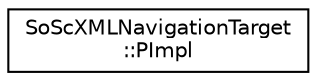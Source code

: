 digraph "Graphical Class Hierarchy"
{
 // LATEX_PDF_SIZE
  edge [fontname="Helvetica",fontsize="10",labelfontname="Helvetica",labelfontsize="10"];
  node [fontname="Helvetica",fontsize="10",shape=record];
  rankdir="LR";
  Node0 [label="SoScXMLNavigationTarget\l::PImpl",height=0.2,width=0.4,color="black", fillcolor="white", style="filled",URL="$classSoScXMLNavigationTarget_1_1PImpl.html",tooltip=" "];
}
